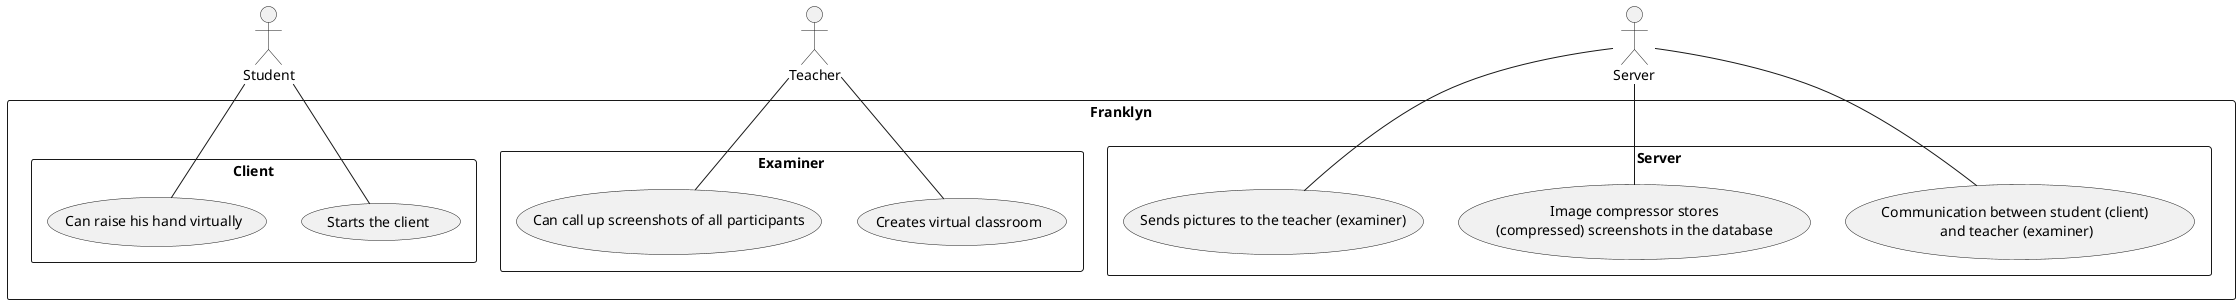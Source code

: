 @startuml

:Student: as student
:Teacher: as teacher
:Server: as server

rectangle "Franklyn" {
    rectangle Client {
        usecase "Starts the client" as uc_startClient
        usecase "Can raise his hand virtually" as uc_raiseHand
    }
    rectangle Examiner {
            usecase "Creates virtual classroom" as uc_createLobby
            usecase "Can call up screenshots of all participants" as uc_seeScreenshots
        }
    rectangle Server {
        usecase "Communication between student (client) \nand teacher (examiner)" as uc_serverInterface
        usecase "Image compressor stores\n(compressed) screenshots in the database" as uc_imageCompressor
        usecase "Sends pictures to the teacher (examiner)" as uc_sendScreenshots
    }
}

student -- uc_startClient
student -- uc_raiseHand
teacher -- uc_createLobby
teacher -- uc_seeScreenshots
server -- uc_serverInterface
server -- uc_imageCompressor
server -- uc_sendScreenshots
@enduml